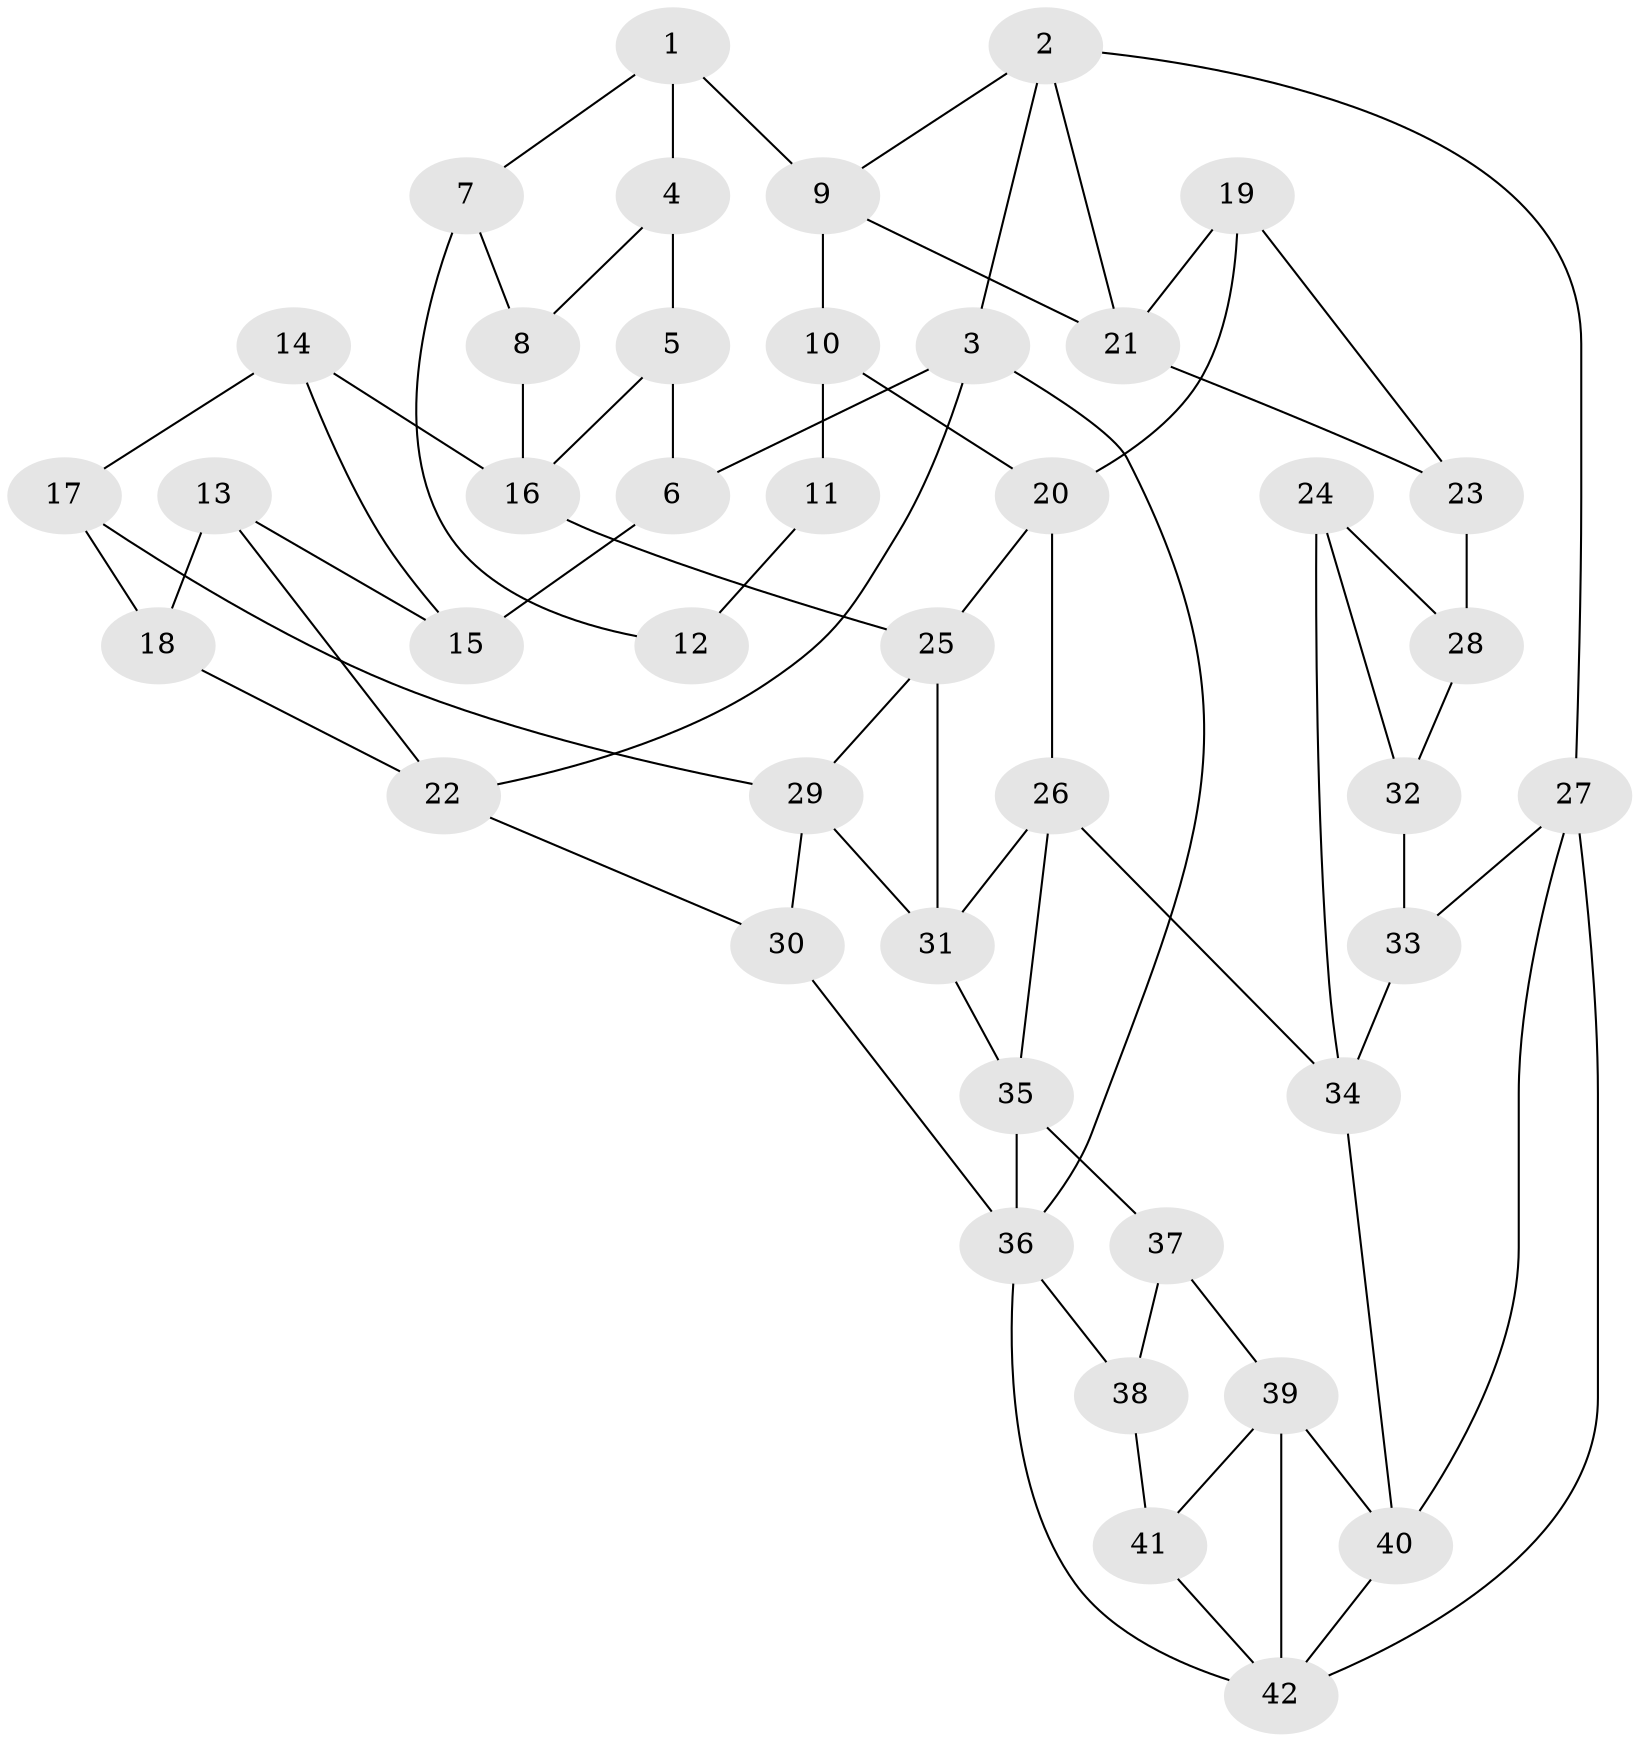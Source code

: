 // original degree distribution, {3: 0.043478260869565216, 4: 0.2318840579710145, 5: 0.5072463768115942, 6: 0.21739130434782608}
// Generated by graph-tools (version 1.1) at 2025/38/03/04/25 23:38:31]
// undirected, 42 vertices, 72 edges
graph export_dot {
  node [color=gray90,style=filled];
  1;
  2;
  3;
  4;
  5;
  6;
  7;
  8;
  9;
  10;
  11;
  12;
  13;
  14;
  15;
  16;
  17;
  18;
  19;
  20;
  21;
  22;
  23;
  24;
  25;
  26;
  27;
  28;
  29;
  30;
  31;
  32;
  33;
  34;
  35;
  36;
  37;
  38;
  39;
  40;
  41;
  42;
  1 -- 4 [weight=1.0];
  1 -- 7 [weight=1.0];
  1 -- 9 [weight=1.0];
  2 -- 3 [weight=1.0];
  2 -- 9 [weight=1.0];
  2 -- 21 [weight=1.0];
  2 -- 27 [weight=1.0];
  3 -- 6 [weight=1.0];
  3 -- 22 [weight=1.0];
  3 -- 36 [weight=1.0];
  4 -- 5 [weight=1.0];
  4 -- 8 [weight=1.0];
  5 -- 6 [weight=1.0];
  5 -- 16 [weight=1.0];
  6 -- 15 [weight=1.0];
  7 -- 8 [weight=1.0];
  7 -- 12 [weight=2.0];
  8 -- 16 [weight=1.0];
  9 -- 10 [weight=1.0];
  9 -- 21 [weight=1.0];
  10 -- 11 [weight=1.0];
  10 -- 20 [weight=1.0];
  11 -- 12 [weight=2.0];
  13 -- 15 [weight=1.0];
  13 -- 18 [weight=1.0];
  13 -- 22 [weight=1.0];
  14 -- 15 [weight=1.0];
  14 -- 16 [weight=1.0];
  14 -- 17 [weight=1.0];
  16 -- 25 [weight=1.0];
  17 -- 18 [weight=1.0];
  17 -- 29 [weight=1.0];
  18 -- 22 [weight=1.0];
  19 -- 20 [weight=1.0];
  19 -- 21 [weight=1.0];
  19 -- 23 [weight=1.0];
  20 -- 25 [weight=1.0];
  20 -- 26 [weight=1.0];
  21 -- 23 [weight=1.0];
  22 -- 30 [weight=1.0];
  23 -- 28 [weight=2.0];
  24 -- 28 [weight=1.0];
  24 -- 32 [weight=1.0];
  24 -- 34 [weight=1.0];
  25 -- 29 [weight=1.0];
  25 -- 31 [weight=1.0];
  26 -- 31 [weight=1.0];
  26 -- 34 [weight=1.0];
  26 -- 35 [weight=1.0];
  27 -- 33 [weight=1.0];
  27 -- 40 [weight=1.0];
  27 -- 42 [weight=1.0];
  28 -- 32 [weight=1.0];
  29 -- 30 [weight=1.0];
  29 -- 31 [weight=1.0];
  30 -- 36 [weight=1.0];
  31 -- 35 [weight=1.0];
  32 -- 33 [weight=2.0];
  33 -- 34 [weight=1.0];
  34 -- 40 [weight=1.0];
  35 -- 36 [weight=1.0];
  35 -- 37 [weight=1.0];
  36 -- 38 [weight=1.0];
  36 -- 42 [weight=1.0];
  37 -- 38 [weight=1.0];
  37 -- 39 [weight=1.0];
  38 -- 41 [weight=2.0];
  39 -- 40 [weight=1.0];
  39 -- 41 [weight=1.0];
  39 -- 42 [weight=1.0];
  40 -- 42 [weight=1.0];
  41 -- 42 [weight=1.0];
}
